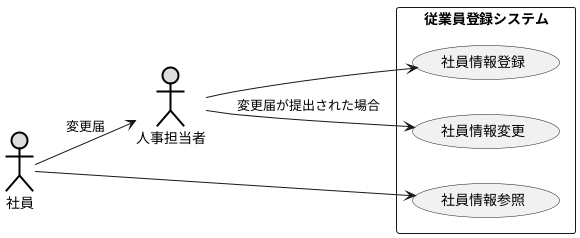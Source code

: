 @startuml 演習2-6
    left to right direction
    actor 社員 #DDDDDD;line:black;line.bold;
    actor 人事担当者 #DDDDDD;line:black;line.bold;
    rectangle 従業員登録システム{
        usecase 社員情報登録 as register
        usecase 社員情報参照 as reference
        usecase 社員情報変更 as change
    }
    社員 --> reference
    人事担当者 --> register
    人事担当者 --> change : 変更届が提出された場合
    社員 --> 人事担当者 : 変更届
@enduml